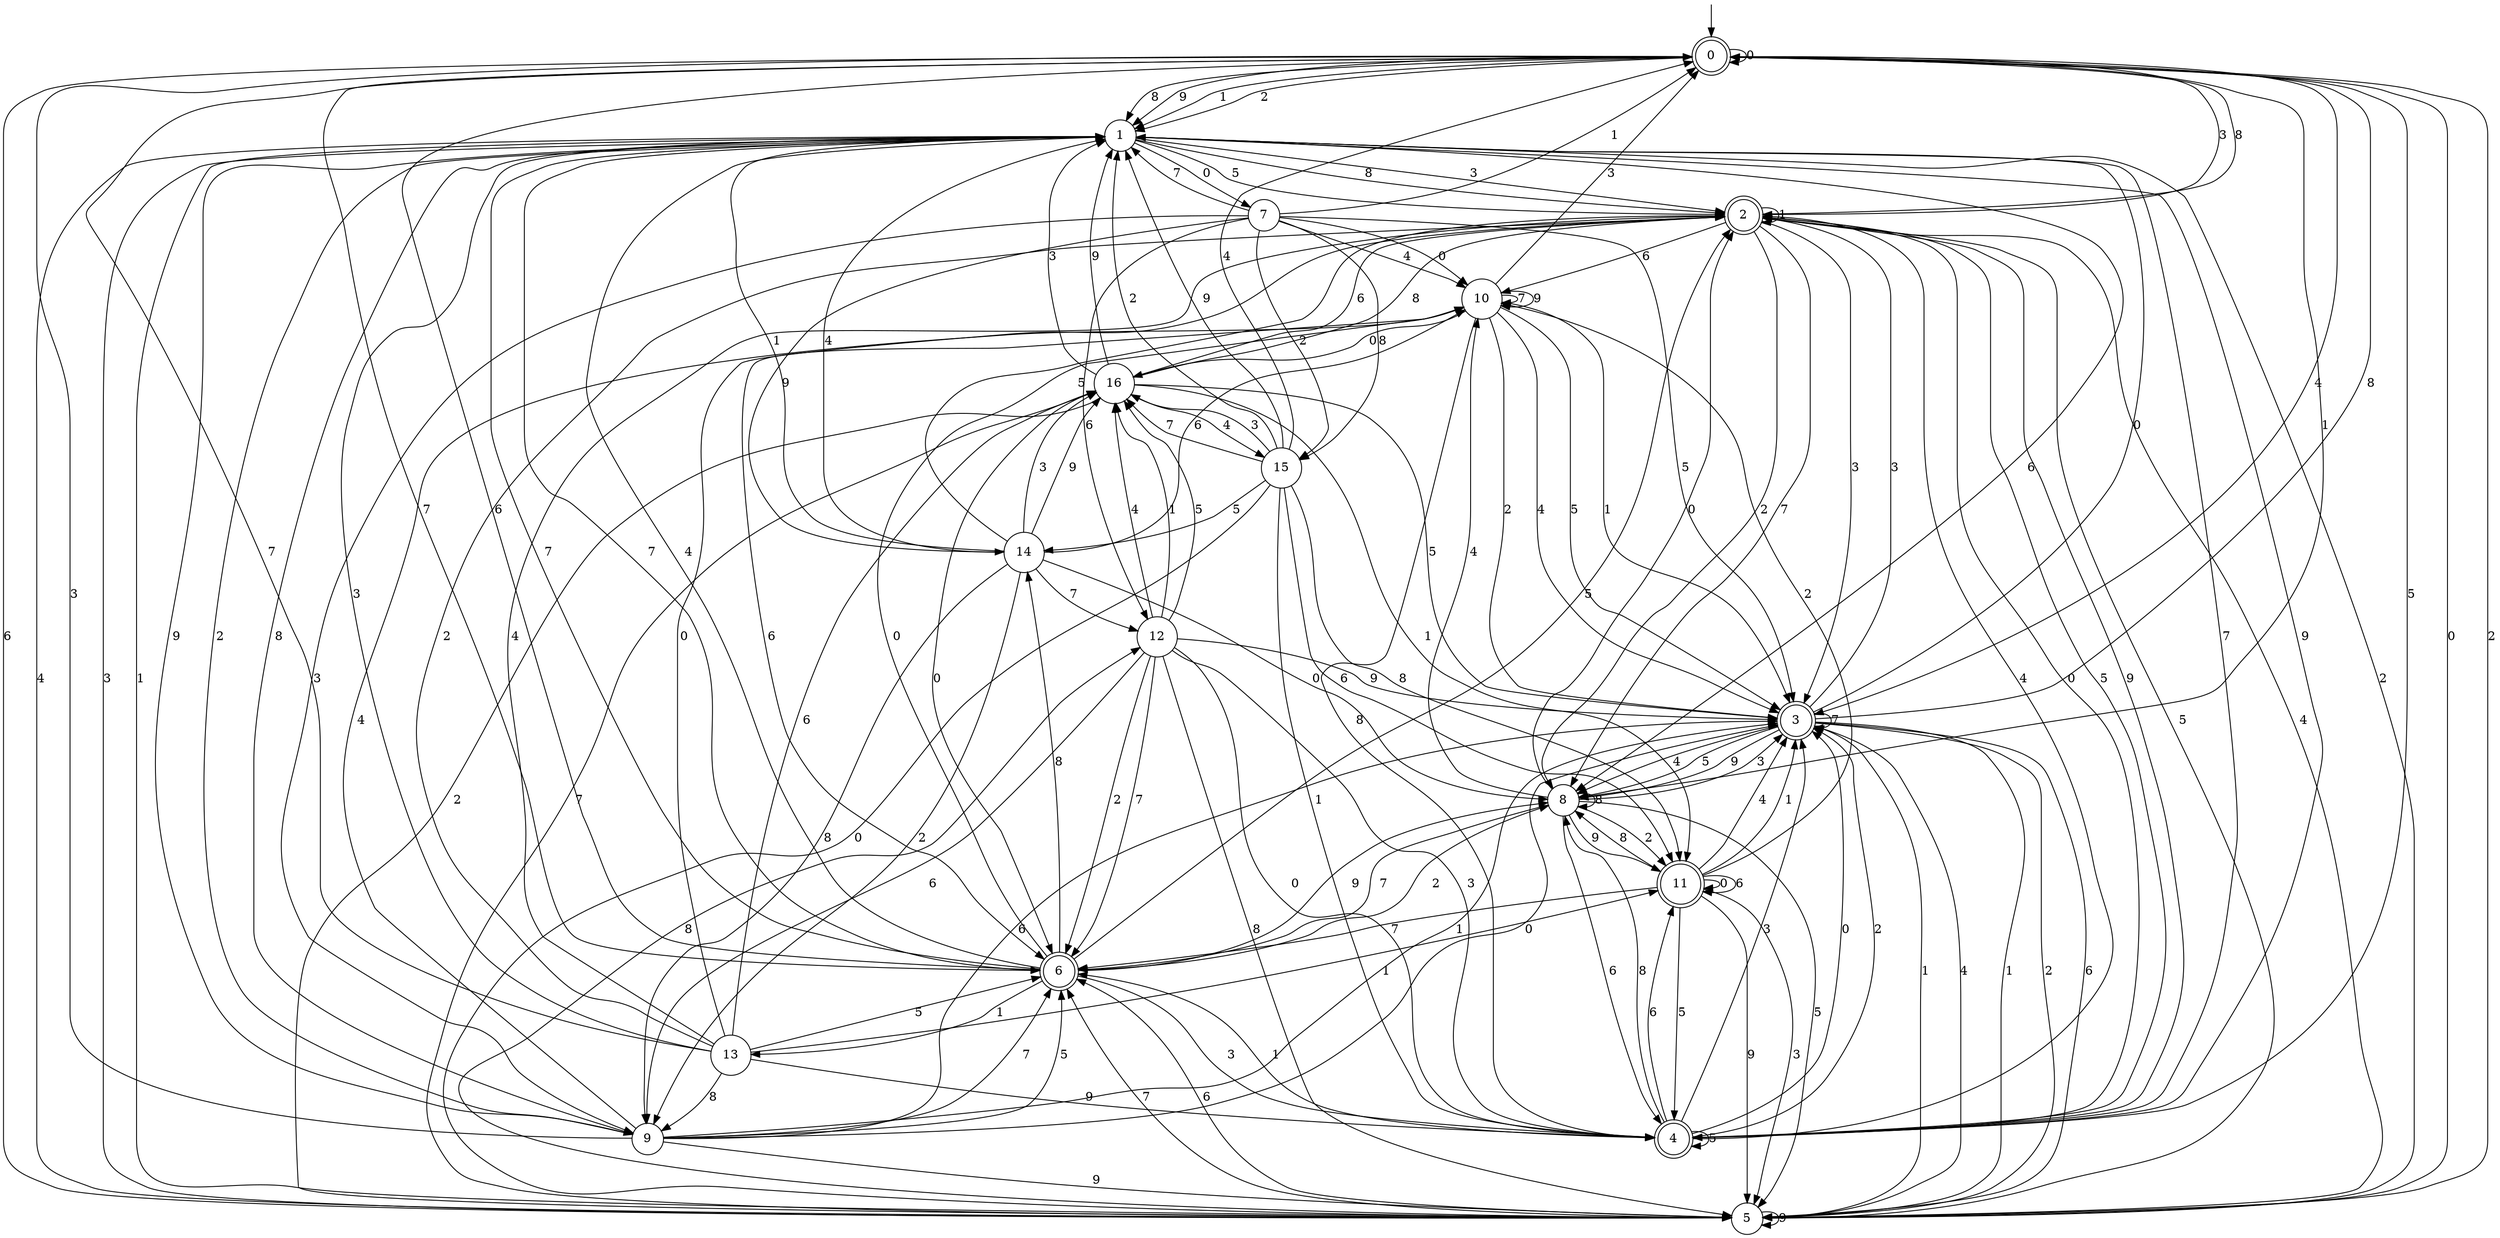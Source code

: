 digraph g {

	s0 [shape="doublecircle" label="0"];
	s1 [shape="circle" label="1"];
	s2 [shape="doublecircle" label="2"];
	s3 [shape="doublecircle" label="3"];
	s4 [shape="doublecircle" label="4"];
	s5 [shape="circle" label="5"];
	s6 [shape="doublecircle" label="6"];
	s7 [shape="circle" label="7"];
	s8 [shape="circle" label="8"];
	s9 [shape="circle" label="9"];
	s10 [shape="circle" label="10"];
	s11 [shape="doublecircle" label="11"];
	s12 [shape="circle" label="12"];
	s13 [shape="circle" label="13"];
	s14 [shape="circle" label="14"];
	s15 [shape="circle" label="15"];
	s16 [shape="circle" label="16"];
	s0 -> s0 [label="0"];
	s0 -> s1 [label="1"];
	s0 -> s1 [label="2"];
	s0 -> s2 [label="3"];
	s0 -> s3 [label="4"];
	s0 -> s4 [label="5"];
	s0 -> s5 [label="6"];
	s0 -> s6 [label="7"];
	s0 -> s1 [label="8"];
	s0 -> s1 [label="9"];
	s1 -> s7 [label="0"];
	s1 -> s5 [label="1"];
	s1 -> s5 [label="2"];
	s1 -> s2 [label="3"];
	s1 -> s5 [label="4"];
	s1 -> s2 [label="5"];
	s1 -> s8 [label="6"];
	s1 -> s6 [label="7"];
	s1 -> s2 [label="8"];
	s1 -> s9 [label="9"];
	s2 -> s4 [label="0"];
	s2 -> s2 [label="1"];
	s2 -> s8 [label="2"];
	s2 -> s3 [label="3"];
	s2 -> s5 [label="4"];
	s2 -> s4 [label="5"];
	s2 -> s10 [label="6"];
	s2 -> s8 [label="7"];
	s2 -> s0 [label="8"];
	s2 -> s4 [label="9"];
	s3 -> s1 [label="0"];
	s3 -> s5 [label="1"];
	s3 -> s5 [label="2"];
	s3 -> s2 [label="3"];
	s3 -> s8 [label="4"];
	s3 -> s8 [label="5"];
	s3 -> s5 [label="6"];
	s3 -> s3 [label="7"];
	s3 -> s0 [label="8"];
	s3 -> s8 [label="9"];
	s4 -> s3 [label="0"];
	s4 -> s6 [label="1"];
	s4 -> s3 [label="2"];
	s4 -> s3 [label="3"];
	s4 -> s2 [label="4"];
	s4 -> s4 [label="5"];
	s4 -> s11 [label="6"];
	s4 -> s1 [label="7"];
	s4 -> s8 [label="8"];
	s4 -> s1 [label="9"];
	s5 -> s0 [label="0"];
	s5 -> s3 [label="1"];
	s5 -> s0 [label="2"];
	s5 -> s1 [label="3"];
	s5 -> s3 [label="4"];
	s5 -> s2 [label="5"];
	s5 -> s6 [label="6"];
	s5 -> s6 [label="7"];
	s5 -> s12 [label="8"];
	s5 -> s5 [label="9"];
	s6 -> s10 [label="0"];
	s6 -> s13 [label="1"];
	s6 -> s8 [label="2"];
	s6 -> s4 [label="3"];
	s6 -> s1 [label="4"];
	s6 -> s2 [label="5"];
	s6 -> s0 [label="6"];
	s6 -> s1 [label="7"];
	s6 -> s14 [label="8"];
	s6 -> s8 [label="9"];
	s7 -> s10 [label="0"];
	s7 -> s0 [label="1"];
	s7 -> s15 [label="2"];
	s7 -> s9 [label="3"];
	s7 -> s10 [label="4"];
	s7 -> s3 [label="5"];
	s7 -> s12 [label="6"];
	s7 -> s1 [label="7"];
	s7 -> s15 [label="8"];
	s7 -> s14 [label="9"];
	s8 -> s2 [label="0"];
	s8 -> s0 [label="1"];
	s8 -> s11 [label="2"];
	s8 -> s3 [label="3"];
	s8 -> s10 [label="4"];
	s8 -> s5 [label="5"];
	s8 -> s4 [label="6"];
	s8 -> s6 [label="7"];
	s8 -> s8 [label="8"];
	s8 -> s11 [label="9"];
	s9 -> s3 [label="0"];
	s9 -> s3 [label="1"];
	s9 -> s1 [label="2"];
	s9 -> s0 [label="3"];
	s9 -> s10 [label="4"];
	s9 -> s6 [label="5"];
	s9 -> s3 [label="6"];
	s9 -> s6 [label="7"];
	s9 -> s1 [label="8"];
	s9 -> s5 [label="9"];
	s10 -> s16 [label="0"];
	s10 -> s3 [label="1"];
	s10 -> s3 [label="2"];
	s10 -> s0 [label="3"];
	s10 -> s3 [label="4"];
	s10 -> s3 [label="5"];
	s10 -> s6 [label="6"];
	s10 -> s10 [label="7"];
	s10 -> s4 [label="8"];
	s10 -> s10 [label="9"];
	s11 -> s11 [label="0"];
	s11 -> s3 [label="1"];
	s11 -> s10 [label="2"];
	s11 -> s5 [label="3"];
	s11 -> s3 [label="4"];
	s11 -> s4 [label="5"];
	s11 -> s11 [label="6"];
	s11 -> s6 [label="7"];
	s11 -> s8 [label="8"];
	s11 -> s5 [label="9"];
	s12 -> s4 [label="0"];
	s12 -> s16 [label="1"];
	s12 -> s6 [label="2"];
	s12 -> s4 [label="3"];
	s12 -> s16 [label="4"];
	s12 -> s16 [label="5"];
	s12 -> s9 [label="6"];
	s12 -> s6 [label="7"];
	s12 -> s5 [label="8"];
	s12 -> s3 [label="9"];
	s13 -> s2 [label="0"];
	s13 -> s11 [label="1"];
	s13 -> s2 [label="2"];
	s13 -> s1 [label="3"];
	s13 -> s2 [label="4"];
	s13 -> s6 [label="5"];
	s13 -> s16 [label="6"];
	s13 -> s0 [label="7"];
	s13 -> s9 [label="8"];
	s13 -> s4 [label="9"];
	s14 -> s8 [label="0"];
	s14 -> s1 [label="1"];
	s14 -> s9 [label="2"];
	s14 -> s16 [label="3"];
	s14 -> s1 [label="4"];
	s14 -> s2 [label="5"];
	s14 -> s10 [label="6"];
	s14 -> s12 [label="7"];
	s14 -> s9 [label="8"];
	s14 -> s16 [label="9"];
	s15 -> s5 [label="0"];
	s15 -> s4 [label="1"];
	s15 -> s1 [label="2"];
	s15 -> s16 [label="3"];
	s15 -> s0 [label="4"];
	s15 -> s14 [label="5"];
	s15 -> s11 [label="6"];
	s15 -> s16 [label="7"];
	s15 -> s11 [label="8"];
	s15 -> s1 [label="9"];
	s16 -> s6 [label="0"];
	s16 -> s11 [label="1"];
	s16 -> s5 [label="2"];
	s16 -> s1 [label="3"];
	s16 -> s15 [label="4"];
	s16 -> s3 [label="5"];
	s16 -> s2 [label="6"];
	s16 -> s5 [label="7"];
	s16 -> s2 [label="8"];
	s16 -> s1 [label="9"];

__start0 [label="" shape="none" width="0" height="0"];
__start0 -> s0;

}

